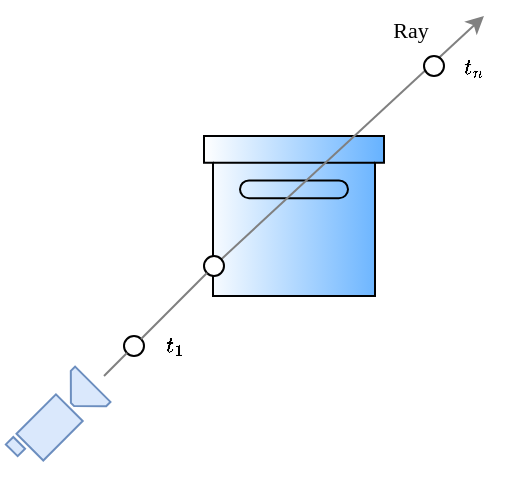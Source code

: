 <mxfile version="20.6.2" type="github">
  <diagram id="8g1f85qSLFJPqVeH53eo" name="第 1 页">
    <mxGraphModel dx="576" dy="368" grid="1" gridSize="10" guides="1" tooltips="1" connect="1" arrows="1" fold="1" page="1" pageScale="1" pageWidth="827" pageHeight="1169" math="1" shadow="0">
      <root>
        <mxCell id="0" />
        <mxCell id="1" parent="0" />
        <mxCell id="ApVP2FGr331HEArGf7rF-1" value="" style="sketch=0;pointerEvents=1;shadow=0;dashed=0;html=1;strokeColor=#6c8ebf;fillColor=#dae8fc;labelPosition=center;verticalLabelPosition=bottom;verticalAlign=top;outlineConnect=0;align=center;shape=mxgraph.office.devices.video_camera;rotation=-45;" vertex="1" parent="1">
          <mxGeometry x="180" y="280" width="52" height="25" as="geometry" />
        </mxCell>
        <mxCell id="ApVP2FGr331HEArGf7rF-2" value="" style="html=1;verticalLabelPosition=bottom;align=center;labelBackgroundColor=#ffffff;verticalAlign=top;strokeWidth=1;shadow=0;shape=mxgraph.ios7.icons.box;gradientColor=#66B2FF;gradientDirection=east;" vertex="1" parent="1">
          <mxGeometry x="280" y="150" width="90" height="80" as="geometry" />
        </mxCell>
        <mxCell id="ApVP2FGr331HEArGf7rF-3" value="" style="endArrow=classic;html=1;rounded=0;shadow=0;strokeColor=#808080;startArrow=none;" edge="1" parent="1" source="ApVP2FGr331HEArGf7rF-8">
          <mxGeometry width="50" height="50" relative="1" as="geometry">
            <mxPoint x="230" y="270" as="sourcePoint" />
            <mxPoint x="420" y="90" as="targetPoint" />
          </mxGeometry>
        </mxCell>
        <mxCell id="ApVP2FGr331HEArGf7rF-4" value="&lt;font face=&quot;Georgia&quot; style=&quot;font-size: 11px;&quot;&gt;Ray&lt;/font&gt;" style="edgeLabel;html=1;align=center;verticalAlign=middle;resizable=0;points=[];" vertex="1" connectable="0" parent="ApVP2FGr331HEArGf7rF-3">
          <mxGeometry x="0.91" y="-2" relative="1" as="geometry">
            <mxPoint x="-33" as="offset" />
          </mxGeometry>
        </mxCell>
        <mxCell id="ApVP2FGr331HEArGf7rF-5" value="" style="ellipse;" vertex="1" parent="1">
          <mxGeometry x="240" y="250" width="10" height="10" as="geometry" />
        </mxCell>
        <mxCell id="ApVP2FGr331HEArGf7rF-6" value="" style="endArrow=none;html=1;rounded=0;shadow=0;strokeColor=#808080;" edge="1" parent="1" target="ApVP2FGr331HEArGf7rF-5">
          <mxGeometry width="50" height="50" relative="1" as="geometry">
            <mxPoint x="230" y="270" as="sourcePoint" />
            <mxPoint x="420" y="90" as="targetPoint" />
          </mxGeometry>
        </mxCell>
        <mxCell id="ApVP2FGr331HEArGf7rF-8" value="" style="ellipse;" vertex="1" parent="1">
          <mxGeometry x="280" y="210" width="10" height="10" as="geometry" />
        </mxCell>
        <mxCell id="ApVP2FGr331HEArGf7rF-9" value="" style="endArrow=none;html=1;rounded=0;shadow=0;strokeColor=#808080;startArrow=none;" edge="1" parent="1" source="ApVP2FGr331HEArGf7rF-5" target="ApVP2FGr331HEArGf7rF-8">
          <mxGeometry width="50" height="50" relative="1" as="geometry">
            <mxPoint x="248.641" y="251.573" as="sourcePoint" />
            <mxPoint x="420" y="90" as="targetPoint" />
          </mxGeometry>
        </mxCell>
        <mxCell id="ApVP2FGr331HEArGf7rF-11" value="" style="ellipse;" vertex="1" parent="1">
          <mxGeometry x="390" y="110" width="10" height="10" as="geometry" />
        </mxCell>
        <mxCell id="ApVP2FGr331HEArGf7rF-14" value="&lt;p style=&quot;line-height: 100%;&quot;&gt;&lt;font face=&quot;Georgia&quot; style=&quot;font-size: 11px;&quot;&gt;`t_1`&lt;/font&gt;&lt;/p&gt;" style="text;html=1;align=center;verticalAlign=middle;resizable=0;points=[];autosize=1;strokeColor=none;fillColor=none;fontSize=2;" vertex="1" parent="1">
          <mxGeometry x="240" y="240" width="50" height="30" as="geometry" />
        </mxCell>
        <mxCell id="ApVP2FGr331HEArGf7rF-15" value="&lt;font style=&quot;font-size: 5px;&quot;&gt;&lt;br&gt;&lt;/font&gt;" style="text;html=1;align=center;verticalAlign=middle;resizable=0;points=[];autosize=1;strokeColor=none;fillColor=none;" vertex="1" parent="1">
          <mxGeometry x="404" y="110" width="20" height="30" as="geometry" />
        </mxCell>
        <mxCell id="ApVP2FGr331HEArGf7rF-16" value="&lt;font face=&quot;Georgia&quot; style=&quot;font-size: 11px;&quot;&gt;`t_n`&lt;/font&gt;" style="text;html=1;align=center;verticalAlign=middle;resizable=0;points=[];autosize=1;strokeColor=none;fillColor=none;fontSize=2;" vertex="1" parent="1">
          <mxGeometry x="389" y="100" width="50" height="30" as="geometry" />
        </mxCell>
      </root>
    </mxGraphModel>
  </diagram>
</mxfile>
